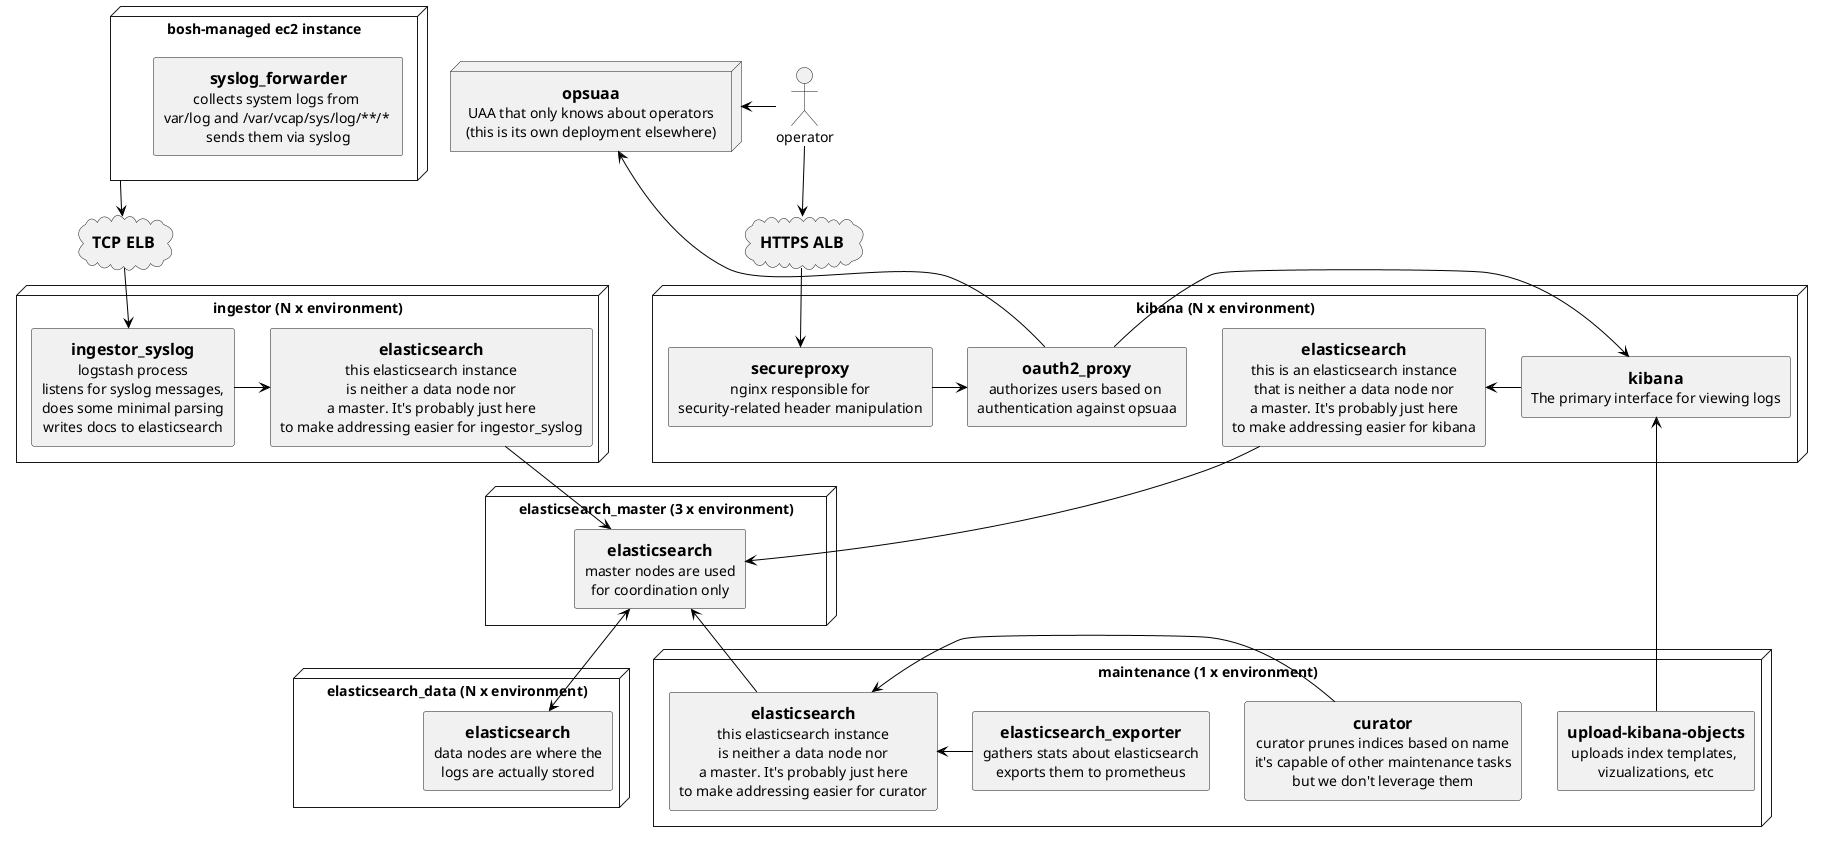 @startuml
skinparam DefaultTextAlignment center
skinparam ArrowColor black
skinparam ComponentStyle uml1

actor operator

cloud ALB [
    ==HTTPS ALB
]


node "kibana (N x environment)" as kibana {
    agent oauth2proxy [
        ==oauth2_proxy
        authorizes users based on 
        authentication against opsuaa
    ]
    agent secureproxy [
        ==secureproxy
        nginx responsible for
        security-related header manipulation
    ]
    agent kbn [
        ==kibana
        The primary interface for viewing logs
    ]
    agent es_k [
        ==elasticsearch
        this is an elasticsearch instance
        that is neither a data node nor
        a master. It's probably just here
        to make addressing easier for kibana
    ]
    secureproxy -right-> oauth2proxy
    oauth2proxy -right-> kbn
    kbn -right-> es_k
}

node opsuaa [
    ==opsuaa
    UAA that only knows about operators
    (this is its own deployment elsewhere)
]

node "bosh-managed ec2 instance" as ec2 {
    agent syslog_forwarder [
        ==syslog_forwarder
        collects system logs from 
        var/log and /var/vcap/sys/log/**/* 
        sends them via syslog
    ]
}

cloud ELB [
    ==TCP ELB
]

node "ingestor (N x environment)" as ingestor {

    agent ingestor_syslog [
        ==ingestor_syslog
        logstash process
        listens for syslog messages,
        does some minimal parsing
        writes docs to elasticsearch
    ]
    agent es_i [
        ==elasticsearch
        this elasticsearch instance
        is neither a data node nor
        a master. It's probably just here
        to make addressing easier for ingestor_syslog
    ]
    ingestor_syslog -> es_i
}

node "elasticsearch_master (3 x environment)" as elasticsearch_master {
    agent es_em [
        ==elasticsearch
        master nodes are used
        for coordination only
    ]
}

node "elasticsearch_data (N x environment)" as elasticsearch_data {
    agent es_ed [
        ==elasticsearch
        data nodes are where the
        logs are actually stored
    ]
}


node "maintenance (1 x environment)" as maintenance {
    agent curator [
        ==curator
        curator prunes indices based on name
        it's capable of other maintenance tasks
        but we don't leverage them
    ]
    agent elasticsearch_exporter [
        ==elasticsearch_exporter
        gathers stats about elasticsearch
        exports them to prometheus
    ]
    agent kibana_objects [
        ==upload-kibana-objects
        uploads index templates, 
        vizualizations, etc
    ]
    agent es_m [
        ==elasticsearch
        this elasticsearch instance
        is neither a data node nor
        a master. It's probably just here
        to make addressing easier for curator
    ]
    curator -> es_m
    kibana_objects -u-> kbn
    elasticsearch_exporter -r-> es_m
}

operator -down-> ALB
operator -[norank]> opsuaa
ALB -down-> secureproxy
ec2 -down-> ELB
es_k -down-> es_em
es_i -down-> es_em
es_m -up-> es_em
es_em <-down-> es_ed
ELB -down-> ingestor_syslog
oauth2proxy -[norank]> opsuaa



@enduml
